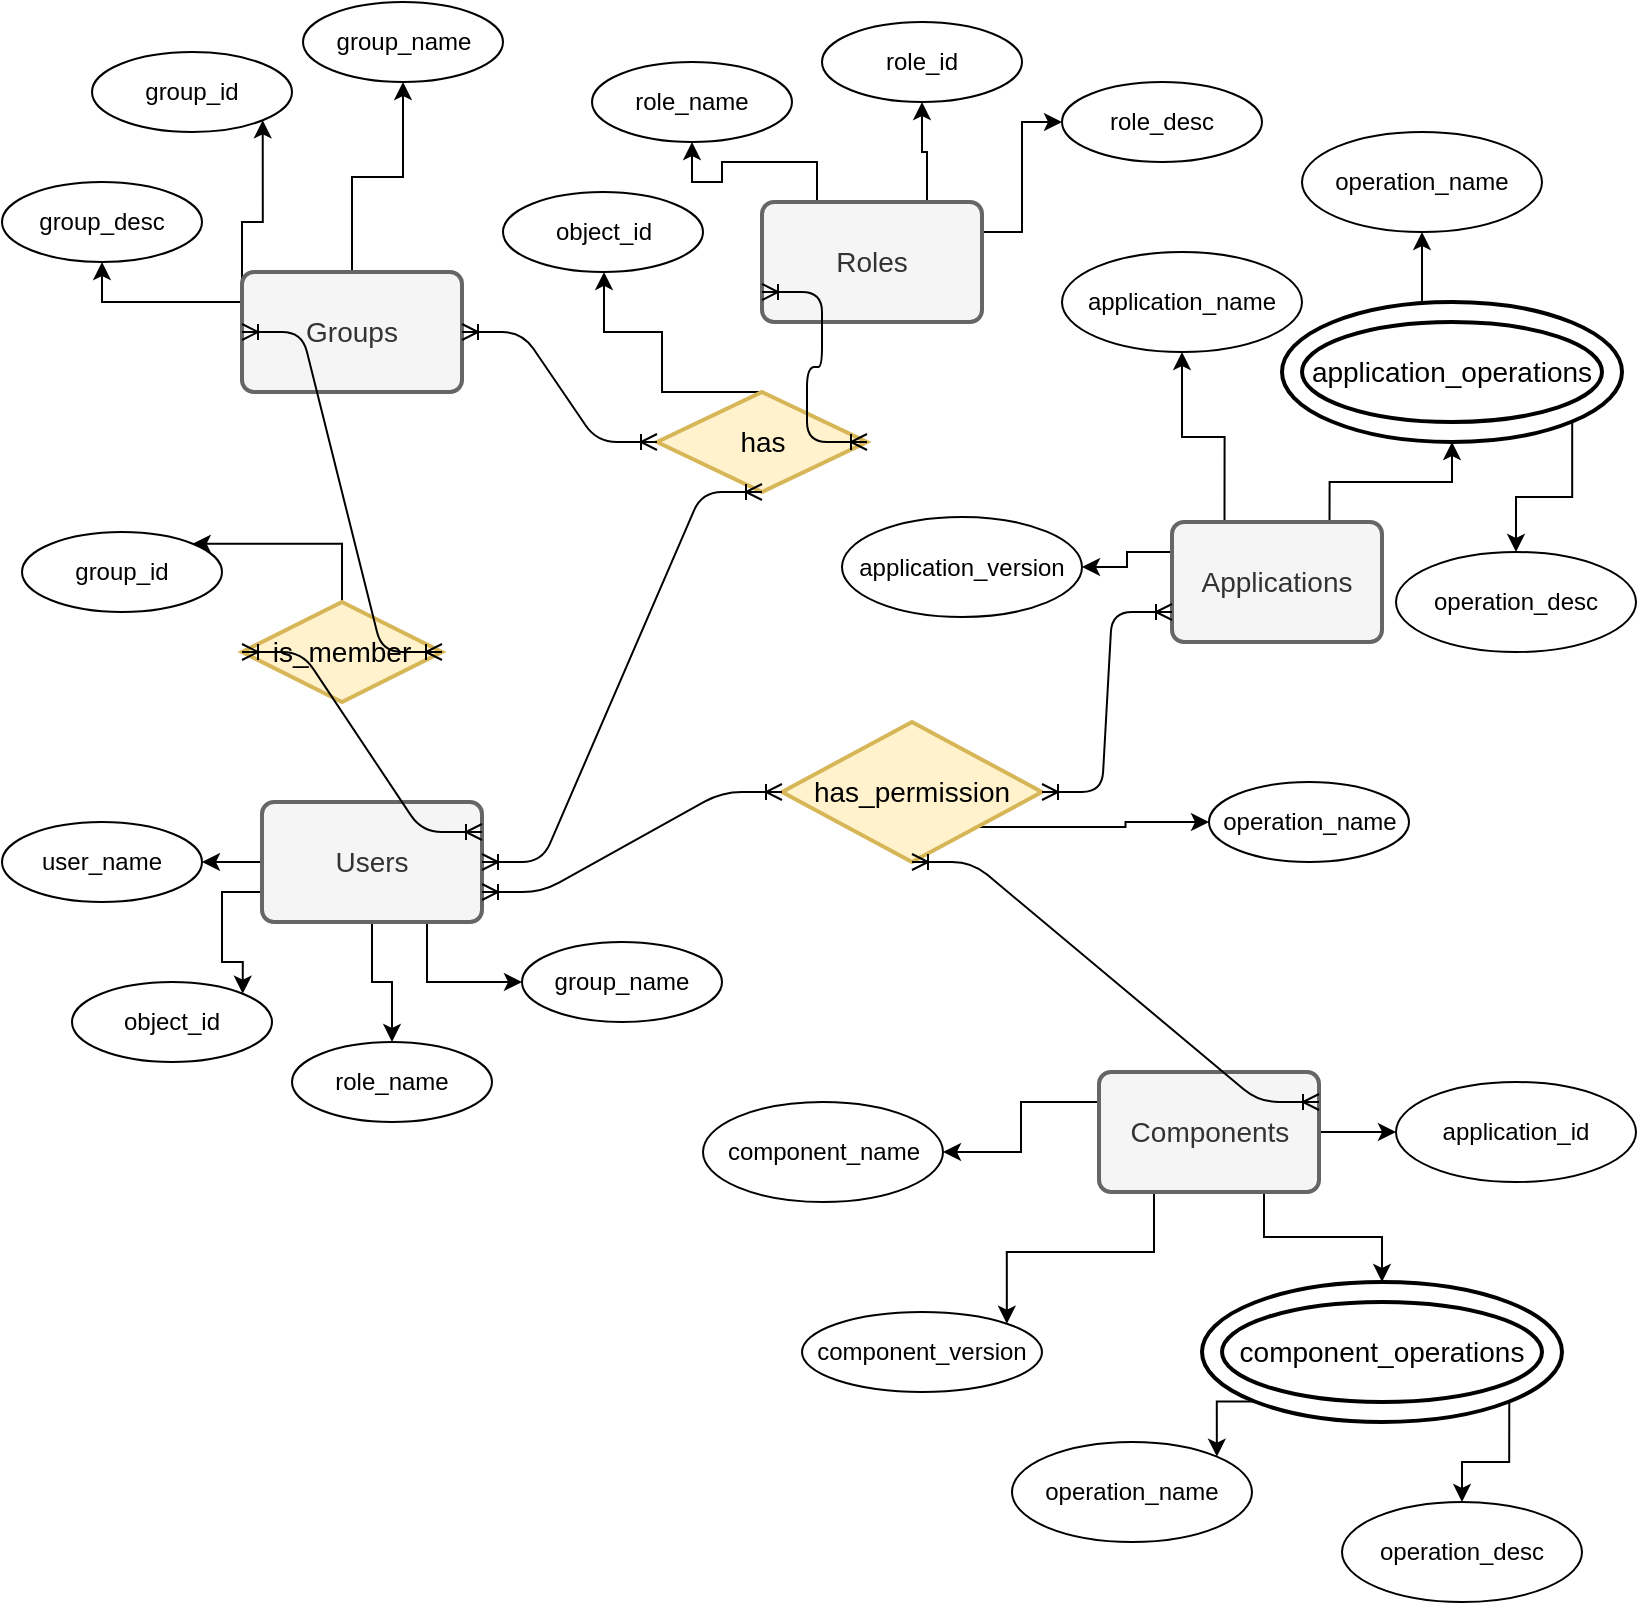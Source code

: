 <mxfile version="10.6.7" type="github"><diagram id="55WPMz2H20UcmwC9ZWeJ" name="Page-1"><mxGraphModel dx="1394" dy="796" grid="1" gridSize="10" guides="1" tooltips="1" connect="1" arrows="1" fold="1" page="1" pageScale="1" pageWidth="827" pageHeight="1169" math="0" shadow="0"><root><mxCell id="0"/><mxCell id="1" parent="0"/><mxCell id="7tPJaizjcjkGJEkL_nSI-25" style="edgeStyle=orthogonalEdgeStyle;rounded=0;orthogonalLoop=1;jettySize=auto;html=1;exitX=0.5;exitY=0;exitDx=0;exitDy=0;" parent="1" source="7tPJaizjcjkGJEkL_nSI-2" target="7tPJaizjcjkGJEkL_nSI-11" edge="1"><mxGeometry relative="1" as="geometry"/></mxCell><mxCell id="7tPJaizjcjkGJEkL_nSI-26" style="edgeStyle=orthogonalEdgeStyle;rounded=0;orthogonalLoop=1;jettySize=auto;html=1;exitX=0;exitY=0.25;exitDx=0;exitDy=0;entryX=1;entryY=1;entryDx=0;entryDy=0;" parent="1" source="7tPJaizjcjkGJEkL_nSI-2" target="7tPJaizjcjkGJEkL_nSI-12" edge="1"><mxGeometry relative="1" as="geometry"><Array as="points"><mxPoint x="130" y="130"/><mxPoint x="140" y="130"/></Array></mxGeometry></mxCell><mxCell id="7tPJaizjcjkGJEkL_nSI-27" style="edgeStyle=orthogonalEdgeStyle;rounded=0;orthogonalLoop=1;jettySize=auto;html=1;exitX=0;exitY=0.25;exitDx=0;exitDy=0;entryX=0.5;entryY=1;entryDx=0;entryDy=0;" parent="1" source="7tPJaizjcjkGJEkL_nSI-2" target="7tPJaizjcjkGJEkL_nSI-13" edge="1"><mxGeometry relative="1" as="geometry"/></mxCell><mxCell id="7tPJaizjcjkGJEkL_nSI-2" value="Groups" style="strokeWidth=2;rounded=1;arcSize=10;whiteSpace=wrap;html=1;align=center;fontSize=14;fillColor=#f5f5f5;strokeColor=#666666;fontColor=#333333;" parent="1" vertex="1"><mxGeometry x="130" y="155" width="110" height="60" as="geometry"/></mxCell><mxCell id="7tPJaizjcjkGJEkL_nSI-21" style="edgeStyle=orthogonalEdgeStyle;rounded=0;orthogonalLoop=1;jettySize=auto;html=1;exitX=0.25;exitY=0;exitDx=0;exitDy=0;entryX=0.5;entryY=1;entryDx=0;entryDy=0;" parent="1" source="7tPJaizjcjkGJEkL_nSI-3" target="7tPJaizjcjkGJEkL_nSI-15" edge="1"><mxGeometry relative="1" as="geometry"><mxPoint x="418" y="90" as="targetPoint"/></mxGeometry></mxCell><mxCell id="7tPJaizjcjkGJEkL_nSI-23" style="edgeStyle=orthogonalEdgeStyle;rounded=0;orthogonalLoop=1;jettySize=auto;html=1;exitX=0.75;exitY=0;exitDx=0;exitDy=0;entryX=0.5;entryY=1;entryDx=0;entryDy=0;" parent="1" source="7tPJaizjcjkGJEkL_nSI-3" target="7tPJaizjcjkGJEkL_nSI-16" edge="1"><mxGeometry relative="1" as="geometry"/></mxCell><mxCell id="7tPJaizjcjkGJEkL_nSI-24" style="edgeStyle=orthogonalEdgeStyle;rounded=0;orthogonalLoop=1;jettySize=auto;html=1;exitX=1;exitY=0.25;exitDx=0;exitDy=0;entryX=0;entryY=0.5;entryDx=0;entryDy=0;" parent="1" source="7tPJaizjcjkGJEkL_nSI-3" target="7tPJaizjcjkGJEkL_nSI-17" edge="1"><mxGeometry relative="1" as="geometry"/></mxCell><mxCell id="7tPJaizjcjkGJEkL_nSI-3" value="Roles" style="strokeWidth=2;rounded=1;arcSize=10;whiteSpace=wrap;html=1;align=center;fontSize=14;fillColor=#f5f5f5;strokeColor=#666666;fontColor=#333333;" parent="1" vertex="1"><mxGeometry x="390" y="120" width="110" height="60" as="geometry"/></mxCell><mxCell id="7tPJaizjcjkGJEkL_nSI-42" style="edgeStyle=orthogonalEdgeStyle;rounded=0;orthogonalLoop=1;jettySize=auto;html=1;entryX=1;entryY=0.5;entryDx=0;entryDy=0;" parent="1" source="7tPJaizjcjkGJEkL_nSI-4" target="7tPJaizjcjkGJEkL_nSI-40" edge="1"><mxGeometry relative="1" as="geometry"/></mxCell><mxCell id="7tPJaizjcjkGJEkL_nSI-44" style="edgeStyle=orthogonalEdgeStyle;rounded=0;orthogonalLoop=1;jettySize=auto;html=1;exitX=0;exitY=0.75;exitDx=0;exitDy=0;entryX=1;entryY=0;entryDx=0;entryDy=0;" parent="1" source="7tPJaizjcjkGJEkL_nSI-4" target="7tPJaizjcjkGJEkL_nSI-43" edge="1"><mxGeometry relative="1" as="geometry"/></mxCell><mxCell id="7tPJaizjcjkGJEkL_nSI-49" style="edgeStyle=orthogonalEdgeStyle;rounded=0;orthogonalLoop=1;jettySize=auto;html=1;" parent="1" source="7tPJaizjcjkGJEkL_nSI-4" target="7tPJaizjcjkGJEkL_nSI-47" edge="1"><mxGeometry relative="1" as="geometry"/></mxCell><mxCell id="7tPJaizjcjkGJEkL_nSI-50" style="edgeStyle=orthogonalEdgeStyle;rounded=0;orthogonalLoop=1;jettySize=auto;html=1;exitX=0.75;exitY=1;exitDx=0;exitDy=0;entryX=0;entryY=0.5;entryDx=0;entryDy=0;" parent="1" source="7tPJaizjcjkGJEkL_nSI-4" target="7tPJaizjcjkGJEkL_nSI-48" edge="1"><mxGeometry relative="1" as="geometry"/></mxCell><mxCell id="7tPJaizjcjkGJEkL_nSI-4" value="Users" style="strokeWidth=2;rounded=1;arcSize=10;whiteSpace=wrap;html=1;align=center;fontSize=14;fillColor=#f5f5f5;strokeColor=#666666;fontColor=#333333;" parent="1" vertex="1"><mxGeometry x="140" y="420" width="110" height="60" as="geometry"/></mxCell><mxCell id="7tPJaizjcjkGJEkL_nSI-66" style="edgeStyle=orthogonalEdgeStyle;rounded=0;orthogonalLoop=1;jettySize=auto;html=1;exitX=0;exitY=0.25;exitDx=0;exitDy=0;entryX=1;entryY=0.5;entryDx=0;entryDy=0;" parent="1" source="7tPJaizjcjkGJEkL_nSI-6" target="7tPJaizjcjkGJEkL_nSI-58" edge="1"><mxGeometry relative="1" as="geometry"/></mxCell><mxCell id="7tPJaizjcjkGJEkL_nSI-69" style="edgeStyle=orthogonalEdgeStyle;rounded=0;orthogonalLoop=1;jettySize=auto;html=1;exitX=1;exitY=0.5;exitDx=0;exitDy=0;entryX=0;entryY=0.5;entryDx=0;entryDy=0;" parent="1" source="7tPJaizjcjkGJEkL_nSI-6" target="7tPJaizjcjkGJEkL_nSI-68" edge="1"><mxGeometry relative="1" as="geometry"/></mxCell><mxCell id="7tPJaizjcjkGJEkL_nSI-70" style="edgeStyle=orthogonalEdgeStyle;rounded=0;orthogonalLoop=1;jettySize=auto;html=1;exitX=0.25;exitY=1;exitDx=0;exitDy=0;entryX=1;entryY=0;entryDx=0;entryDy=0;" parent="1" source="7tPJaizjcjkGJEkL_nSI-6" target="7tPJaizjcjkGJEkL_nSI-59" edge="1"><mxGeometry relative="1" as="geometry"/></mxCell><mxCell id="7tPJaizjcjkGJEkL_nSI-71" style="edgeStyle=orthogonalEdgeStyle;rounded=0;orthogonalLoop=1;jettySize=auto;html=1;exitX=0.75;exitY=1;exitDx=0;exitDy=0;entryX=0.5;entryY=0;entryDx=0;entryDy=0;" parent="1" source="7tPJaizjcjkGJEkL_nSI-6" target="7tPJaizjcjkGJEkL_nSI-61" edge="1"><mxGeometry relative="1" as="geometry"/></mxCell><mxCell id="7tPJaizjcjkGJEkL_nSI-6" value="Components" style="strokeWidth=2;rounded=1;arcSize=10;whiteSpace=wrap;html=1;align=center;fontSize=14;fillColor=#f5f5f5;strokeColor=#666666;fontColor=#333333;" parent="1" vertex="1"><mxGeometry x="558.5" y="555" width="110" height="60" as="geometry"/></mxCell><mxCell id="7tPJaizjcjkGJEkL_nSI-74" style="edgeStyle=orthogonalEdgeStyle;rounded=0;orthogonalLoop=1;jettySize=auto;html=1;exitX=0.25;exitY=0;exitDx=0;exitDy=0;entryX=0.5;entryY=1;entryDx=0;entryDy=0;" parent="1" source="7tPJaizjcjkGJEkL_nSI-7" target="7tPJaizjcjkGJEkL_nSI-73" edge="1"><mxGeometry relative="1" as="geometry"/></mxCell><mxCell id="7tPJaizjcjkGJEkL_nSI-77" style="edgeStyle=orthogonalEdgeStyle;rounded=0;orthogonalLoop=1;jettySize=auto;html=1;exitX=0;exitY=0.25;exitDx=0;exitDy=0;entryX=1;entryY=0.5;entryDx=0;entryDy=0;" parent="1" source="7tPJaizjcjkGJEkL_nSI-7" target="7tPJaizjcjkGJEkL_nSI-75" edge="1"><mxGeometry relative="1" as="geometry"/></mxCell><mxCell id="7tPJaizjcjkGJEkL_nSI-79" style="edgeStyle=orthogonalEdgeStyle;rounded=0;orthogonalLoop=1;jettySize=auto;html=1;exitX=0.75;exitY=0;exitDx=0;exitDy=0;entryX=0.5;entryY=1;entryDx=0;entryDy=0;" parent="1" source="7tPJaizjcjkGJEkL_nSI-7" target="7tPJaizjcjkGJEkL_nSI-78" edge="1"><mxGeometry relative="1" as="geometry"/></mxCell><mxCell id="7tPJaizjcjkGJEkL_nSI-7" value="Applications" style="strokeWidth=2;rounded=1;arcSize=10;whiteSpace=wrap;html=1;align=center;fontSize=14;fillColor=#f5f5f5;strokeColor=#666666;fontColor=#333333;" parent="1" vertex="1"><mxGeometry x="595" y="280" width="105" height="60" as="geometry"/></mxCell><mxCell id="7tPJaizjcjkGJEkL_nSI-11" value="group_name" style="ellipse;whiteSpace=wrap;html=1;" parent="1" vertex="1"><mxGeometry x="160.5" y="20" width="100" height="40" as="geometry"/></mxCell><mxCell id="7tPJaizjcjkGJEkL_nSI-12" value="group_id" style="ellipse;whiteSpace=wrap;html=1;" parent="1" vertex="1"><mxGeometry x="55" y="45" width="100" height="40" as="geometry"/></mxCell><mxCell id="7tPJaizjcjkGJEkL_nSI-13" value="group_desc" style="ellipse;whiteSpace=wrap;html=1;" parent="1" vertex="1"><mxGeometry x="10" y="110" width="100" height="40" as="geometry"/></mxCell><mxCell id="7tPJaizjcjkGJEkL_nSI-15" value="role_name" style="ellipse;whiteSpace=wrap;html=1;" parent="1" vertex="1"><mxGeometry x="305" y="50" width="100" height="40" as="geometry"/></mxCell><mxCell id="7tPJaizjcjkGJEkL_nSI-16" value="role_id" style="ellipse;whiteSpace=wrap;html=1;" parent="1" vertex="1"><mxGeometry x="420" y="30" width="100" height="40" as="geometry"/></mxCell><mxCell id="7tPJaizjcjkGJEkL_nSI-17" value="role_desc" style="ellipse;whiteSpace=wrap;html=1;" parent="1" vertex="1"><mxGeometry x="540" y="60" width="100" height="40" as="geometry"/></mxCell><mxCell id="OsMS8-Q-UVKgyMV39SgR-12" style="edgeStyle=orthogonalEdgeStyle;rounded=0;orthogonalLoop=1;jettySize=auto;html=1;exitX=0.5;exitY=0;exitDx=0;exitDy=0;entryX=1;entryY=0;entryDx=0;entryDy=0;" edge="1" parent="1" source="7tPJaizjcjkGJEkL_nSI-28" target="7tPJaizjcjkGJEkL_nSI-51"><mxGeometry relative="1" as="geometry"/></mxCell><mxCell id="7tPJaizjcjkGJEkL_nSI-28" value="is_member" style="shape=rhombus;strokeWidth=2;fontSize=17;perimeter=rhombusPerimeter;whiteSpace=wrap;html=1;align=center;fontSize=14;fillColor=#fff2cc;strokeColor=#d6b656;" parent="1" vertex="1"><mxGeometry x="130" y="320" width="100" height="50" as="geometry"/></mxCell><mxCell id="7tPJaizjcjkGJEkL_nSI-46" style="edgeStyle=orthogonalEdgeStyle;rounded=0;orthogonalLoop=1;jettySize=auto;html=1;exitX=0.5;exitY=0;exitDx=0;exitDy=0;" parent="1" source="7tPJaizjcjkGJEkL_nSI-29" target="7tPJaizjcjkGJEkL_nSI-45" edge="1"><mxGeometry relative="1" as="geometry"><Array as="points"><mxPoint x="340" y="215"/><mxPoint x="340" y="185"/><mxPoint x="311" y="185"/></Array></mxGeometry></mxCell><mxCell id="7tPJaizjcjkGJEkL_nSI-29" value="has" style="shape=rhombus;strokeWidth=2;fontSize=17;perimeter=rhombusPerimeter;whiteSpace=wrap;html=1;align=center;fontSize=14;fillColor=#fff2cc;strokeColor=#d6b656;" parent="1" vertex="1"><mxGeometry x="337.5" y="215" width="105" height="50" as="geometry"/></mxCell><mxCell id="7tPJaizjcjkGJEkL_nSI-40" value="user_name" style="ellipse;whiteSpace=wrap;html=1;" parent="1" vertex="1"><mxGeometry x="10" y="430" width="100" height="40" as="geometry"/></mxCell><mxCell id="7tPJaizjcjkGJEkL_nSI-43" value="object_id" style="ellipse;whiteSpace=wrap;html=1;" parent="1" vertex="1"><mxGeometry x="45" y="510" width="100" height="40" as="geometry"/></mxCell><mxCell id="7tPJaizjcjkGJEkL_nSI-45" value="object_id" style="ellipse;whiteSpace=wrap;html=1;" parent="1" vertex="1"><mxGeometry x="260.5" y="115" width="100" height="40" as="geometry"/></mxCell><mxCell id="7tPJaizjcjkGJEkL_nSI-47" value="role_name" style="ellipse;whiteSpace=wrap;html=1;" parent="1" vertex="1"><mxGeometry x="155" y="540" width="100" height="40" as="geometry"/></mxCell><mxCell id="7tPJaizjcjkGJEkL_nSI-48" value="group_name" style="ellipse;whiteSpace=wrap;html=1;" parent="1" vertex="1"><mxGeometry x="270" y="490" width="100" height="40" as="geometry"/></mxCell><mxCell id="7tPJaizjcjkGJEkL_nSI-51" value="group_id" style="ellipse;whiteSpace=wrap;html=1;" parent="1" vertex="1"><mxGeometry x="20" y="285" width="100" height="40" as="geometry"/></mxCell><mxCell id="7tPJaizjcjkGJEkL_nSI-53" value="operation_name" style="ellipse;whiteSpace=wrap;html=1;" parent="1" vertex="1"><mxGeometry x="613.5" y="410" width="100" height="40" as="geometry"/></mxCell><mxCell id="7tPJaizjcjkGJEkL_nSI-90" style="edgeStyle=orthogonalEdgeStyle;rounded=0;orthogonalLoop=1;jettySize=auto;html=1;entryX=0;entryY=0.5;entryDx=0;entryDy=0;exitX=1;exitY=1;exitDx=0;exitDy=0;" parent="1" source="7tPJaizjcjkGJEkL_nSI-54" target="7tPJaizjcjkGJEkL_nSI-53" edge="1"><mxGeometry relative="1" as="geometry"/></mxCell><mxCell id="7tPJaizjcjkGJEkL_nSI-54" value="has_permission" style="shape=rhombus;strokeWidth=2;fontSize=17;perimeter=rhombusPerimeter;whiteSpace=wrap;html=1;align=center;fontSize=14;fillColor=#fff2cc;strokeColor=#d6b656;" parent="1" vertex="1"><mxGeometry x="400" y="380" width="130" height="70" as="geometry"/></mxCell><mxCell id="7tPJaizjcjkGJEkL_nSI-58" value="component_name" style="ellipse;whiteSpace=wrap;html=1;" parent="1" vertex="1"><mxGeometry x="360.5" y="570" width="120" height="50" as="geometry"/></mxCell><mxCell id="7tPJaizjcjkGJEkL_nSI-59" value="component_version" style="ellipse;whiteSpace=wrap;html=1;" parent="1" vertex="1"><mxGeometry x="410" y="675" width="120" height="40" as="geometry"/></mxCell><mxCell id="7tPJaizjcjkGJEkL_nSI-64" style="edgeStyle=orthogonalEdgeStyle;rounded=0;orthogonalLoop=1;jettySize=auto;html=1;exitX=0;exitY=1;exitDx=0;exitDy=0;entryX=1;entryY=0;entryDx=0;entryDy=0;" parent="1" source="7tPJaizjcjkGJEkL_nSI-61" target="7tPJaizjcjkGJEkL_nSI-62" edge="1"><mxGeometry relative="1" as="geometry"/></mxCell><mxCell id="7tPJaizjcjkGJEkL_nSI-65" style="edgeStyle=orthogonalEdgeStyle;rounded=0;orthogonalLoop=1;jettySize=auto;html=1;exitX=1;exitY=1;exitDx=0;exitDy=0;entryX=0.5;entryY=0;entryDx=0;entryDy=0;" parent="1" source="7tPJaizjcjkGJEkL_nSI-61" target="7tPJaizjcjkGJEkL_nSI-63" edge="1"><mxGeometry relative="1" as="geometry"/></mxCell><mxCell id="7tPJaizjcjkGJEkL_nSI-61" value="component_operations" style="ellipse;shape=doubleEllipse;margin=10;strokeWidth=2;fontSize=14;whiteSpace=wrap;html=1;align=center;" parent="1" vertex="1"><mxGeometry x="610" y="660" width="180" height="70" as="geometry"/></mxCell><mxCell id="7tPJaizjcjkGJEkL_nSI-62" value="operation_name" style="ellipse;whiteSpace=wrap;html=1;" parent="1" vertex="1"><mxGeometry x="515" y="740" width="120" height="50" as="geometry"/></mxCell><mxCell id="7tPJaizjcjkGJEkL_nSI-63" value="operation_desc" style="ellipse;whiteSpace=wrap;html=1;" parent="1" vertex="1"><mxGeometry x="680" y="770" width="120" height="50" as="geometry"/></mxCell><mxCell id="7tPJaizjcjkGJEkL_nSI-68" value="application_id" style="ellipse;whiteSpace=wrap;html=1;" parent="1" vertex="1"><mxGeometry x="707" y="560" width="120" height="50" as="geometry"/></mxCell><mxCell id="7tPJaizjcjkGJEkL_nSI-73" value="application_name" style="ellipse;whiteSpace=wrap;html=1;" parent="1" vertex="1"><mxGeometry x="540" y="145" width="120" height="50" as="geometry"/></mxCell><mxCell id="7tPJaizjcjkGJEkL_nSI-75" value="application_version" style="ellipse;whiteSpace=wrap;html=1;" parent="1" vertex="1"><mxGeometry x="430" y="277.5" width="120" height="50" as="geometry"/></mxCell><mxCell id="7tPJaizjcjkGJEkL_nSI-83" style="edgeStyle=orthogonalEdgeStyle;rounded=0;orthogonalLoop=1;jettySize=auto;html=1;exitX=1;exitY=1;exitDx=0;exitDy=0;entryX=0.5;entryY=0;entryDx=0;entryDy=0;" parent="1" source="7tPJaizjcjkGJEkL_nSI-78" target="7tPJaizjcjkGJEkL_nSI-81" edge="1"><mxGeometry relative="1" as="geometry"/></mxCell><mxCell id="OsMS8-Q-UVKgyMV39SgR-1" style="edgeStyle=orthogonalEdgeStyle;rounded=0;orthogonalLoop=1;jettySize=auto;html=1;exitX=0.5;exitY=0;exitDx=0;exitDy=0;entryX=0.5;entryY=1;entryDx=0;entryDy=0;" edge="1" parent="1" source="7tPJaizjcjkGJEkL_nSI-78" target="7tPJaizjcjkGJEkL_nSI-80"><mxGeometry relative="1" as="geometry"/></mxCell><mxCell id="7tPJaizjcjkGJEkL_nSI-78" value="application_operations" style="ellipse;shape=doubleEllipse;margin=10;strokeWidth=2;fontSize=14;whiteSpace=wrap;html=1;align=center;" parent="1" vertex="1"><mxGeometry x="650" y="170" width="170" height="70" as="geometry"/></mxCell><mxCell id="7tPJaizjcjkGJEkL_nSI-80" value="operation_name" style="ellipse;whiteSpace=wrap;html=1;" parent="1" vertex="1"><mxGeometry x="660" y="85" width="120" height="50" as="geometry"/></mxCell><mxCell id="7tPJaizjcjkGJEkL_nSI-81" value="operation_desc" style="ellipse;whiteSpace=wrap;html=1;" parent="1" vertex="1"><mxGeometry x="707" y="295" width="120" height="50" as="geometry"/></mxCell><mxCell id="OsMS8-Q-UVKgyMV39SgR-2" value="" style="edgeStyle=entityRelationEdgeStyle;fontSize=12;html=1;endArrow=ERoneToMany;startArrow=ERoneToMany;exitX=1;exitY=0.5;exitDx=0;exitDy=0;entryX=0.5;entryY=1;entryDx=0;entryDy=0;" edge="1" parent="1" source="7tPJaizjcjkGJEkL_nSI-4" target="7tPJaizjcjkGJEkL_nSI-29"><mxGeometry width="100" height="100" relative="1" as="geometry"><mxPoint x="290" y="440" as="sourcePoint"/><mxPoint x="350" y="265" as="targetPoint"/></mxGeometry></mxCell><mxCell id="OsMS8-Q-UVKgyMV39SgR-3" value="" style="edgeStyle=entityRelationEdgeStyle;fontSize=12;html=1;endArrow=ERoneToMany;startArrow=ERoneToMany;entryX=0;entryY=0.5;entryDx=0;entryDy=0;exitX=1;exitY=0.25;exitDx=0;exitDy=0;" edge="1" parent="1" source="7tPJaizjcjkGJEkL_nSI-4" target="7tPJaizjcjkGJEkL_nSI-28"><mxGeometry width="100" height="100" relative="1" as="geometry"><mxPoint x="130" y="460" as="sourcePoint"/><mxPoint x="230" y="360" as="targetPoint"/></mxGeometry></mxCell><mxCell id="OsMS8-Q-UVKgyMV39SgR-4" value="" style="edgeStyle=entityRelationEdgeStyle;fontSize=12;html=1;endArrow=ERoneToMany;startArrow=ERoneToMany;exitX=1;exitY=0.5;exitDx=0;exitDy=0;entryX=0;entryY=0.5;entryDx=0;entryDy=0;" edge="1" parent="1" source="7tPJaizjcjkGJEkL_nSI-28" target="7tPJaizjcjkGJEkL_nSI-2"><mxGeometry width="100" height="100" relative="1" as="geometry"><mxPoint x="155" y="330" as="sourcePoint"/><mxPoint x="255" y="230" as="targetPoint"/></mxGeometry></mxCell><mxCell id="OsMS8-Q-UVKgyMV39SgR-13" value="" style="edgeStyle=entityRelationEdgeStyle;fontSize=12;html=1;endArrow=ERoneToMany;startArrow=ERoneToMany;exitX=1;exitY=0.75;exitDx=0;exitDy=0;entryX=0;entryY=0.5;entryDx=0;entryDy=0;" edge="1" parent="1" source="7tPJaizjcjkGJEkL_nSI-4" target="7tPJaizjcjkGJEkL_nSI-54"><mxGeometry width="100" height="100" relative="1" as="geometry"><mxPoint x="313" y="465" as="sourcePoint"/><mxPoint x="413" y="365" as="targetPoint"/></mxGeometry></mxCell><mxCell id="OsMS8-Q-UVKgyMV39SgR-14" value="" style="edgeStyle=entityRelationEdgeStyle;fontSize=12;html=1;endArrow=ERoneToMany;startArrow=ERoneToMany;exitX=1;exitY=0.5;exitDx=0;exitDy=0;entryX=0;entryY=0.5;entryDx=0;entryDy=0;" edge="1" parent="1" source="7tPJaizjcjkGJEkL_nSI-2" target="7tPJaizjcjkGJEkL_nSI-29"><mxGeometry width="100" height="100" relative="1" as="geometry"><mxPoint x="310" y="420" as="sourcePoint"/><mxPoint x="340" y="220" as="targetPoint"/></mxGeometry></mxCell><mxCell id="OsMS8-Q-UVKgyMV39SgR-15" value="" style="edgeStyle=entityRelationEdgeStyle;fontSize=12;html=1;endArrow=ERoneToMany;startArrow=ERoneToMany;exitX=1;exitY=0.5;exitDx=0;exitDy=0;entryX=0;entryY=0.75;entryDx=0;entryDy=0;" edge="1" parent="1" source="7tPJaizjcjkGJEkL_nSI-29" target="7tPJaizjcjkGJEkL_nSI-3"><mxGeometry width="100" height="100" relative="1" as="geometry"><mxPoint x="340" y="390" as="sourcePoint"/><mxPoint x="440" y="290" as="targetPoint"/></mxGeometry></mxCell><mxCell id="OsMS8-Q-UVKgyMV39SgR-16" value="" style="edgeStyle=entityRelationEdgeStyle;fontSize=12;html=1;endArrow=ERoneToMany;startArrow=ERoneToMany;exitX=1;exitY=0.25;exitDx=0;exitDy=0;entryX=0.5;entryY=1;entryDx=0;entryDy=0;" edge="1" parent="1" source="7tPJaizjcjkGJEkL_nSI-6" target="7tPJaizjcjkGJEkL_nSI-54"><mxGeometry width="100" height="100" relative="1" as="geometry"><mxPoint x="470" y="555" as="sourcePoint"/><mxPoint x="570" y="455" as="targetPoint"/></mxGeometry></mxCell><mxCell id="OsMS8-Q-UVKgyMV39SgR-17" value="" style="edgeStyle=entityRelationEdgeStyle;fontSize=12;html=1;endArrow=ERoneToMany;startArrow=ERoneToMany;entryX=0;entryY=0.75;entryDx=0;entryDy=0;exitX=1;exitY=0.5;exitDx=0;exitDy=0;" edge="1" parent="1" source="7tPJaizjcjkGJEkL_nSI-54" target="7tPJaizjcjkGJEkL_nSI-7"><mxGeometry width="100" height="100" relative="1" as="geometry"><mxPoint x="448.5" y="460" as="sourcePoint"/><mxPoint x="548.5" y="360" as="targetPoint"/></mxGeometry></mxCell></root></mxGraphModel></diagram></mxfile>